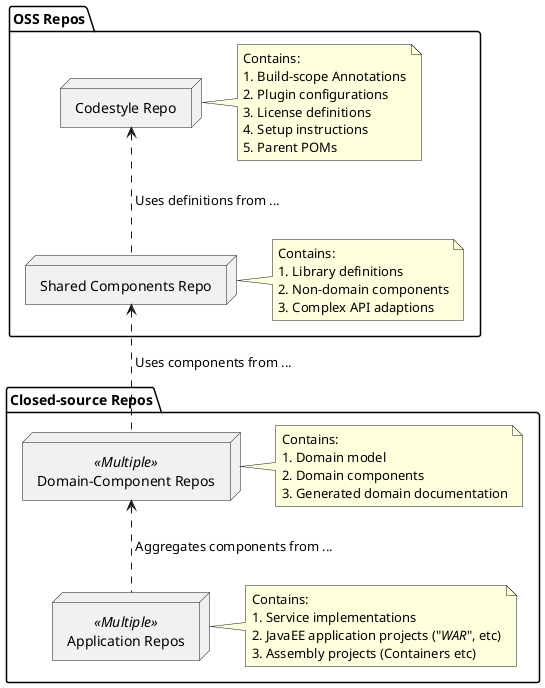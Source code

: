 '
' Purpose: Repo responsibilities illustration
'
@startuml

    package "OSS Repos" {

        ' Parts
        '
        node "Codestyle Repo" as repoCodeStyle
        node "Shared Components Repo" as repoShared

        ' Relations
        '
        repoShared .up.> repoCodeStyle : " Uses definitions from ..."

        ' Notes
        '
        note right of repoCodeStyle {
            Contains:
            # Build-scope Annotations
            # Plugin configurations
            # License definitions
            # Setup instructions
            # Parent POMs
        }

        note right of repoShared {
            Contains:
            # Library definitions
            # Non-domain components
            # Complex API adaptions
        }
    }

    package "Closed-source Repos" {

        ' Parts
        '
        node "Domain-Component Repos" <<Multiple>> as repoDomainComponents
        node "Application Repos" <<Multiple>> as repoApplications

        ' Relations
        '
        repoApplications .up.> repoDomainComponents : " Aggregates components from ..."
        repoDomainComponents .up.> repoShared : " Uses components from ..."

        ' Notes
        '
        note right of repoDomainComponents {
            Contains:
            # Domain model
            # Domain components
            # Generated domain documentation
        }

        note right of repoApplications {
            Contains:
            # Service implementations
            # JavaEE application projects ("<i>WAR</i>", etc)
            # Assembly projects (Containers etc)
        }
    }
@enduml